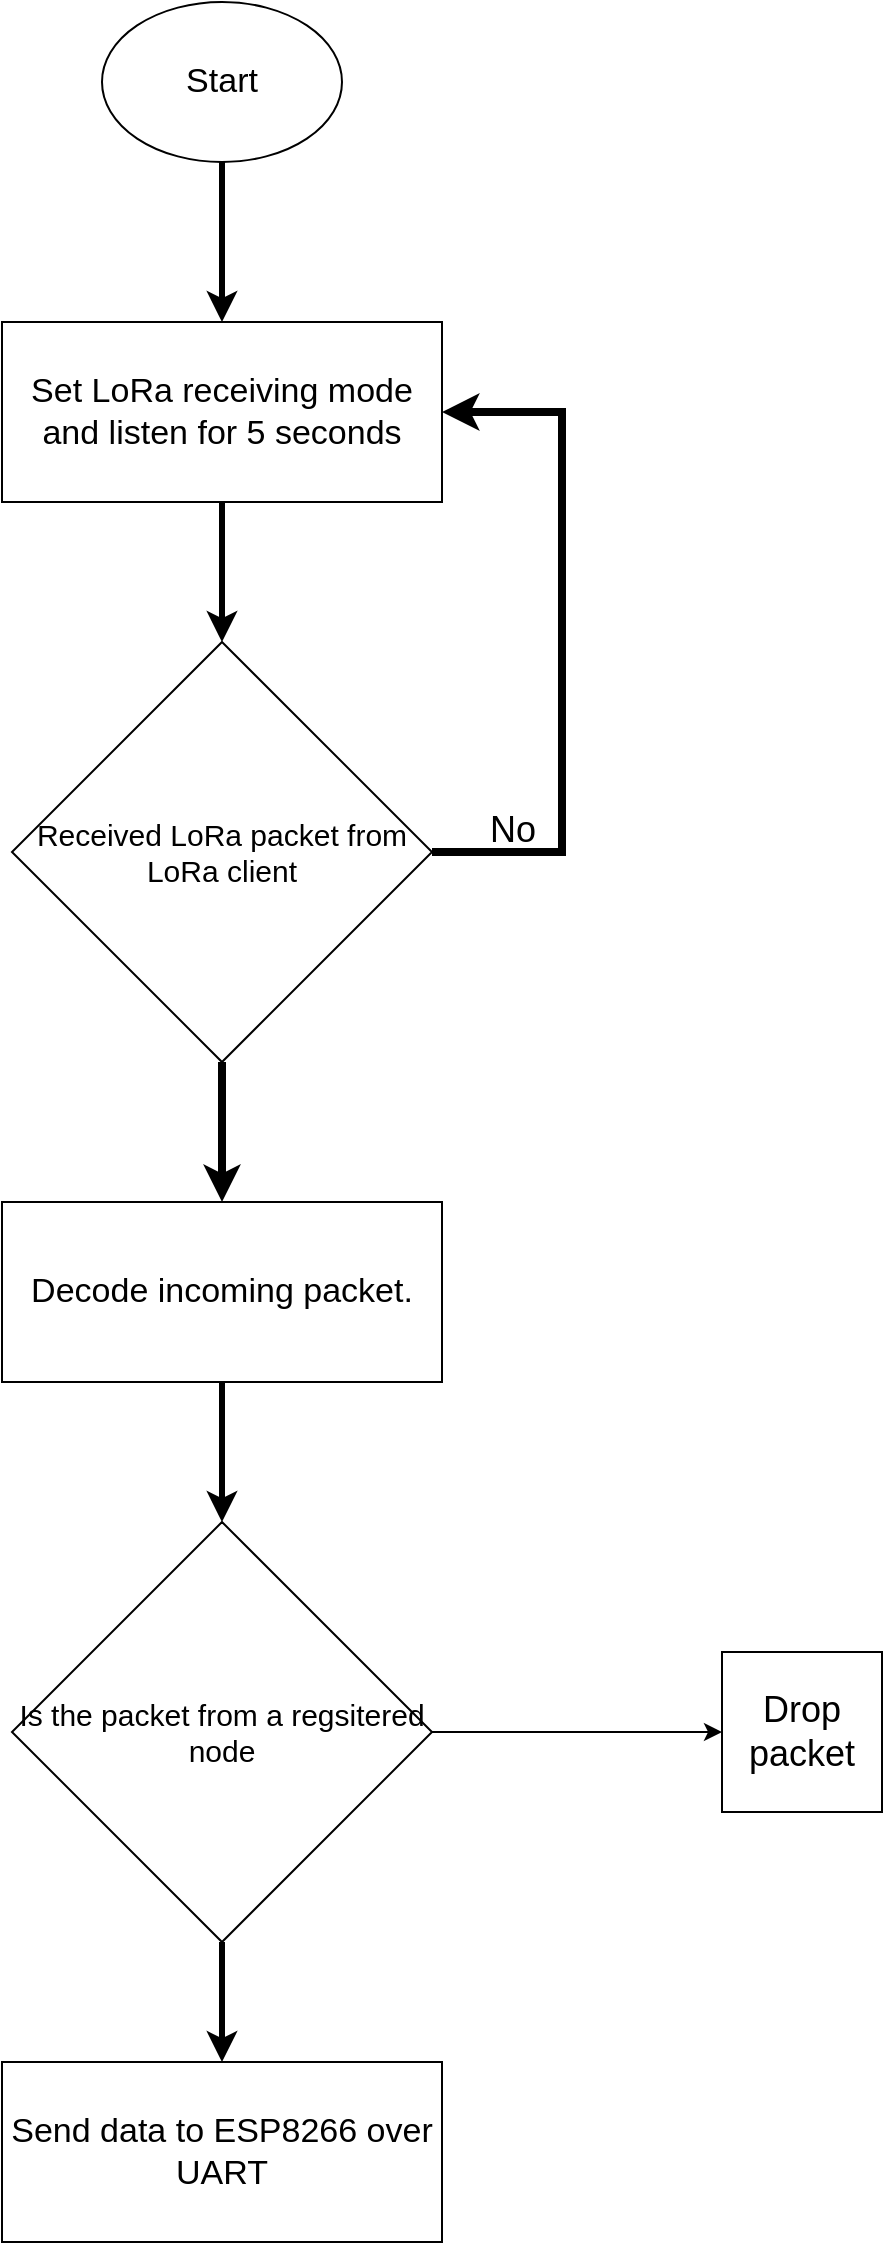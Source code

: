 <mxfile version="24.7.17">
  <diagram name="Page-1" id="I4t2f6POAnyc5kOOsWyF">
    <mxGraphModel dx="1434" dy="956" grid="1" gridSize="10" guides="1" tooltips="1" connect="1" arrows="1" fold="1" page="1" pageScale="1" pageWidth="850" pageHeight="1100" math="0" shadow="0">
      <root>
        <mxCell id="0" />
        <mxCell id="1" parent="0" />
        <mxCell id="qehVIOw0ZjJXrd-KbMX9-3" style="edgeStyle=orthogonalEdgeStyle;rounded=0;orthogonalLoop=1;jettySize=auto;html=1;exitX=0.5;exitY=1;exitDx=0;exitDy=0;entryX=0.5;entryY=0;entryDx=0;entryDy=0;strokeWidth=3;" edge="1" parent="1" source="qehVIOw0ZjJXrd-KbMX9-1" target="qehVIOw0ZjJXrd-KbMX9-2">
          <mxGeometry relative="1" as="geometry" />
        </mxCell>
        <mxCell id="qehVIOw0ZjJXrd-KbMX9-1" value="&lt;font style=&quot;font-size: 17px;&quot;&gt;Start&lt;/font&gt;" style="ellipse;whiteSpace=wrap;html=1;" vertex="1" parent="1">
          <mxGeometry x="340" width="120" height="80" as="geometry" />
        </mxCell>
        <mxCell id="qehVIOw0ZjJXrd-KbMX9-5" style="edgeStyle=orthogonalEdgeStyle;rounded=0;orthogonalLoop=1;jettySize=auto;html=1;exitX=0.5;exitY=1;exitDx=0;exitDy=0;entryX=0.5;entryY=0;entryDx=0;entryDy=0;fontSize=20;strokeWidth=3;" edge="1" parent="1" source="qehVIOw0ZjJXrd-KbMX9-2" target="qehVIOw0ZjJXrd-KbMX9-4">
          <mxGeometry relative="1" as="geometry" />
        </mxCell>
        <mxCell id="qehVIOw0ZjJXrd-KbMX9-2" value="Set LoRa receiving mode and listen for 5 seconds" style="rounded=0;whiteSpace=wrap;html=1;fontSize=17;" vertex="1" parent="1">
          <mxGeometry x="290" y="160" width="220" height="90" as="geometry" />
        </mxCell>
        <mxCell id="qehVIOw0ZjJXrd-KbMX9-6" style="edgeStyle=orthogonalEdgeStyle;rounded=0;orthogonalLoop=1;jettySize=auto;html=1;entryX=1;entryY=0.5;entryDx=0;entryDy=0;exitX=1;exitY=0.5;exitDx=0;exitDy=0;strokeWidth=4;" edge="1" parent="1" source="qehVIOw0ZjJXrd-KbMX9-4" target="qehVIOw0ZjJXrd-KbMX9-2">
          <mxGeometry relative="1" as="geometry">
            <Array as="points">
              <mxPoint x="570" y="425" />
              <mxPoint x="570" y="205" />
            </Array>
          </mxGeometry>
        </mxCell>
        <mxCell id="qehVIOw0ZjJXrd-KbMX9-13" style="edgeStyle=orthogonalEdgeStyle;rounded=0;orthogonalLoop=1;jettySize=auto;html=1;exitX=0.5;exitY=1;exitDx=0;exitDy=0;entryX=0.5;entryY=0;entryDx=0;entryDy=0;fontSize=12;strokeWidth=4;" edge="1" parent="1" source="qehVIOw0ZjJXrd-KbMX9-4" target="qehVIOw0ZjJXrd-KbMX9-12">
          <mxGeometry relative="1" as="geometry" />
        </mxCell>
        <mxCell id="qehVIOw0ZjJXrd-KbMX9-4" value="&lt;font style=&quot;font-size: 15px;&quot;&gt;Received LoRa packet from LoRa client&lt;/font&gt;" style="rhombus;whiteSpace=wrap;html=1;" vertex="1" parent="1">
          <mxGeometry x="295" y="320" width="210" height="210" as="geometry" />
        </mxCell>
        <mxCell id="qehVIOw0ZjJXrd-KbMX9-7" value="No&lt;div style=&quot;font-size: 18px;&quot;&gt;&lt;br style=&quot;font-size: 18px;&quot;&gt;&lt;/div&gt;" style="text;html=1;align=center;verticalAlign=middle;resizable=0;points=[];autosize=1;strokeColor=none;fillColor=none;fontSize=18;" vertex="1" parent="1">
          <mxGeometry x="520" y="395" width="50" height="60" as="geometry" />
        </mxCell>
        <mxCell id="qehVIOw0ZjJXrd-KbMX9-16" style="edgeStyle=orthogonalEdgeStyle;rounded=0;orthogonalLoop=1;jettySize=auto;html=1;exitX=1;exitY=0.5;exitDx=0;exitDy=0;entryX=0;entryY=0.5;entryDx=0;entryDy=0;" edge="1" parent="1" source="qehVIOw0ZjJXrd-KbMX9-10" target="qehVIOw0ZjJXrd-KbMX9-15">
          <mxGeometry relative="1" as="geometry" />
        </mxCell>
        <mxCell id="qehVIOw0ZjJXrd-KbMX9-18" style="edgeStyle=orthogonalEdgeStyle;rounded=0;orthogonalLoop=1;jettySize=auto;html=1;exitX=0.5;exitY=1;exitDx=0;exitDy=0;entryX=0.5;entryY=0;entryDx=0;entryDy=0;strokeWidth=3;" edge="1" parent="1" source="qehVIOw0ZjJXrd-KbMX9-10" target="qehVIOw0ZjJXrd-KbMX9-17">
          <mxGeometry relative="1" as="geometry" />
        </mxCell>
        <mxCell id="qehVIOw0ZjJXrd-KbMX9-10" value="&lt;font style=&quot;font-size: 15px;&quot;&gt;Is the packet from a regsitered node&lt;/font&gt;" style="rhombus;whiteSpace=wrap;html=1;" vertex="1" parent="1">
          <mxGeometry x="295" y="760" width="210" height="210" as="geometry" />
        </mxCell>
        <mxCell id="qehVIOw0ZjJXrd-KbMX9-14" style="edgeStyle=orthogonalEdgeStyle;rounded=0;orthogonalLoop=1;jettySize=auto;html=1;exitX=0.5;exitY=1;exitDx=0;exitDy=0;entryX=0.5;entryY=0;entryDx=0;entryDy=0;strokeWidth=3;" edge="1" parent="1" source="qehVIOw0ZjJXrd-KbMX9-12" target="qehVIOw0ZjJXrd-KbMX9-10">
          <mxGeometry relative="1" as="geometry" />
        </mxCell>
        <mxCell id="qehVIOw0ZjJXrd-KbMX9-12" value="Decode incoming packet." style="rounded=0;whiteSpace=wrap;html=1;fontSize=17;" vertex="1" parent="1">
          <mxGeometry x="290" y="600" width="220" height="90" as="geometry" />
        </mxCell>
        <mxCell id="qehVIOw0ZjJXrd-KbMX9-15" value="&lt;font style=&quot;font-size: 18px;&quot;&gt;Drop packet&lt;/font&gt;" style="whiteSpace=wrap;html=1;aspect=fixed;" vertex="1" parent="1">
          <mxGeometry x="650" y="825" width="80" height="80" as="geometry" />
        </mxCell>
        <mxCell id="qehVIOw0ZjJXrd-KbMX9-17" value="Send data to ESP8266 over UART" style="rounded=0;whiteSpace=wrap;html=1;fontSize=17;" vertex="1" parent="1">
          <mxGeometry x="290" y="1030" width="220" height="90" as="geometry" />
        </mxCell>
      </root>
    </mxGraphModel>
  </diagram>
</mxfile>
